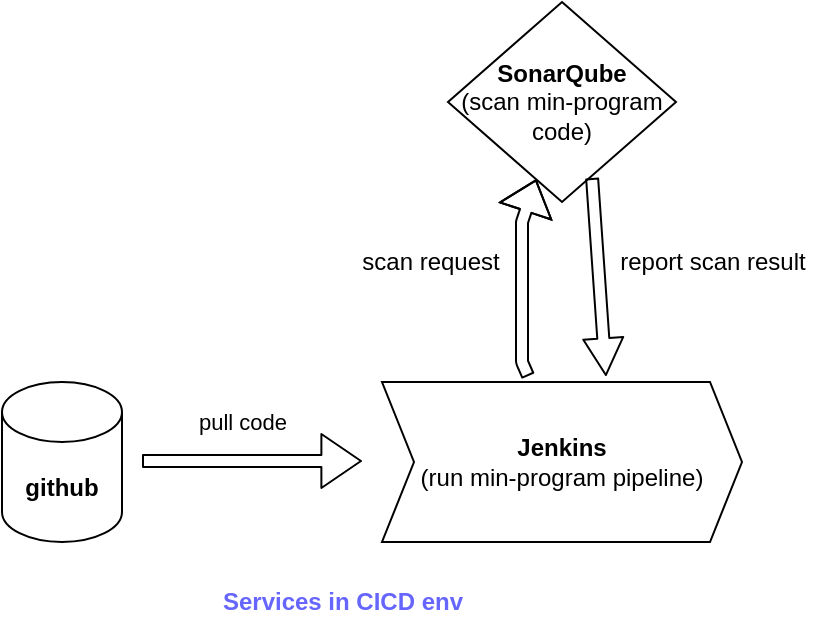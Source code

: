 <mxfile version="13.10.1" type="device"><diagram id="Qr6LBP8bDUoYO_-jwBZZ" name="Page-1"><mxGraphModel dx="946" dy="614" grid="1" gridSize="10" guides="1" tooltips="1" connect="1" arrows="1" fold="1" page="1" pageScale="1" pageWidth="827" pageHeight="1169" math="0" shadow="0"><root><mxCell id="0"/><mxCell id="1" parent="0"/><mxCell id="W5kVgpX2aXx2NdJ33nCm-4" value="&lt;b&gt;github&lt;/b&gt;" style="shape=cylinder3;whiteSpace=wrap;html=1;boundedLbl=1;backgroundOutline=1;size=15;" vertex="1" parent="1"><mxGeometry x="160" y="260" width="60" height="80" as="geometry"/></mxCell><mxCell id="W5kVgpX2aXx2NdJ33nCm-5" value="&lt;b&gt;SonarQube&lt;br&gt;&lt;/b&gt;(scan min-program code)" style="rhombus;whiteSpace=wrap;html=1;" vertex="1" parent="1"><mxGeometry x="383" y="70" width="114" height="100" as="geometry"/></mxCell><mxCell id="W5kVgpX2aXx2NdJ33nCm-6" value="&lt;b&gt;Jenkins&lt;/b&gt;&lt;br&gt;(run min-program pipeline)" style="shape=step;perimeter=stepPerimeter;whiteSpace=wrap;html=1;fixedSize=1;size=16;" vertex="1" parent="1"><mxGeometry x="350" y="260" width="180" height="80" as="geometry"/></mxCell><mxCell id="W5kVgpX2aXx2NdJ33nCm-8" value="" style="shape=flexArrow;endArrow=classic;html=1;width=6;endSize=6.27;" edge="1" parent="1"><mxGeometry width="50" height="50" relative="1" as="geometry"><mxPoint x="230" y="299.5" as="sourcePoint"/><mxPoint x="340" y="299.5" as="targetPoint"/><Array as="points"/></mxGeometry></mxCell><mxCell id="W5kVgpX2aXx2NdJ33nCm-9" value="pull code" style="edgeLabel;html=1;align=center;verticalAlign=middle;resizable=0;points=[];" vertex="1" connectable="0" parent="W5kVgpX2aXx2NdJ33nCm-8"><mxGeometry x="-0.018" y="6" relative="1" as="geometry"><mxPoint x="-4" y="-13.5" as="offset"/></mxGeometry></mxCell><mxCell id="W5kVgpX2aXx2NdJ33nCm-10" value="" style="shape=flexArrow;endArrow=classic;html=1;exitX=0.406;exitY=-0.037;exitDx=0;exitDy=0;exitPerimeter=0;endWidth=20;endSize=5.05;width=6;" edge="1" parent="1" source="W5kVgpX2aXx2NdJ33nCm-6" target="W5kVgpX2aXx2NdJ33nCm-5"><mxGeometry width="50" height="50" relative="1" as="geometry"><mxPoint x="430" y="260" as="sourcePoint"/><mxPoint x="430" y="180" as="targetPoint"/><Array as="points"><mxPoint x="420" y="250"/><mxPoint x="420" y="210"/><mxPoint x="420" y="180"/></Array></mxGeometry></mxCell><mxCell id="W5kVgpX2aXx2NdJ33nCm-11" value="" style="shape=flexArrow;endArrow=classic;html=1;entryX=0.622;entryY=-0.037;entryDx=0;entryDy=0;entryPerimeter=0;exitX=0.632;exitY=0.88;exitDx=0;exitDy=0;exitPerimeter=0;width=6;endSize=5.81;endWidth=13;" edge="1" parent="1" source="W5kVgpX2aXx2NdJ33nCm-5" target="W5kVgpX2aXx2NdJ33nCm-6"><mxGeometry width="50" height="50" relative="1" as="geometry"><mxPoint x="430" y="260" as="sourcePoint"/><mxPoint x="480" y="210" as="targetPoint"/></mxGeometry></mxCell><mxCell id="W5kVgpX2aXx2NdJ33nCm-12" value="scan request" style="text;html=1;align=center;verticalAlign=middle;resizable=0;points=[];autosize=1;rotation=0;" vertex="1" parent="1"><mxGeometry x="334" y="190" width="80" height="20" as="geometry"/></mxCell><mxCell id="W5kVgpX2aXx2NdJ33nCm-13" value="report scan result" style="text;html=1;align=center;verticalAlign=middle;resizable=0;points=[];autosize=1;" vertex="1" parent="1"><mxGeometry x="460" y="190" width="110" height="20" as="geometry"/></mxCell><mxCell id="W5kVgpX2aXx2NdJ33nCm-14" value="&lt;b&gt;&lt;font color=&quot;#6666ff&quot;&gt;Services in CICD env&lt;/font&gt;&lt;/b&gt;" style="text;html=1;align=center;verticalAlign=middle;resizable=0;points=[];autosize=1;" vertex="1" parent="1"><mxGeometry x="260" y="360" width="140" height="20" as="geometry"/></mxCell></root></mxGraphModel></diagram></mxfile>